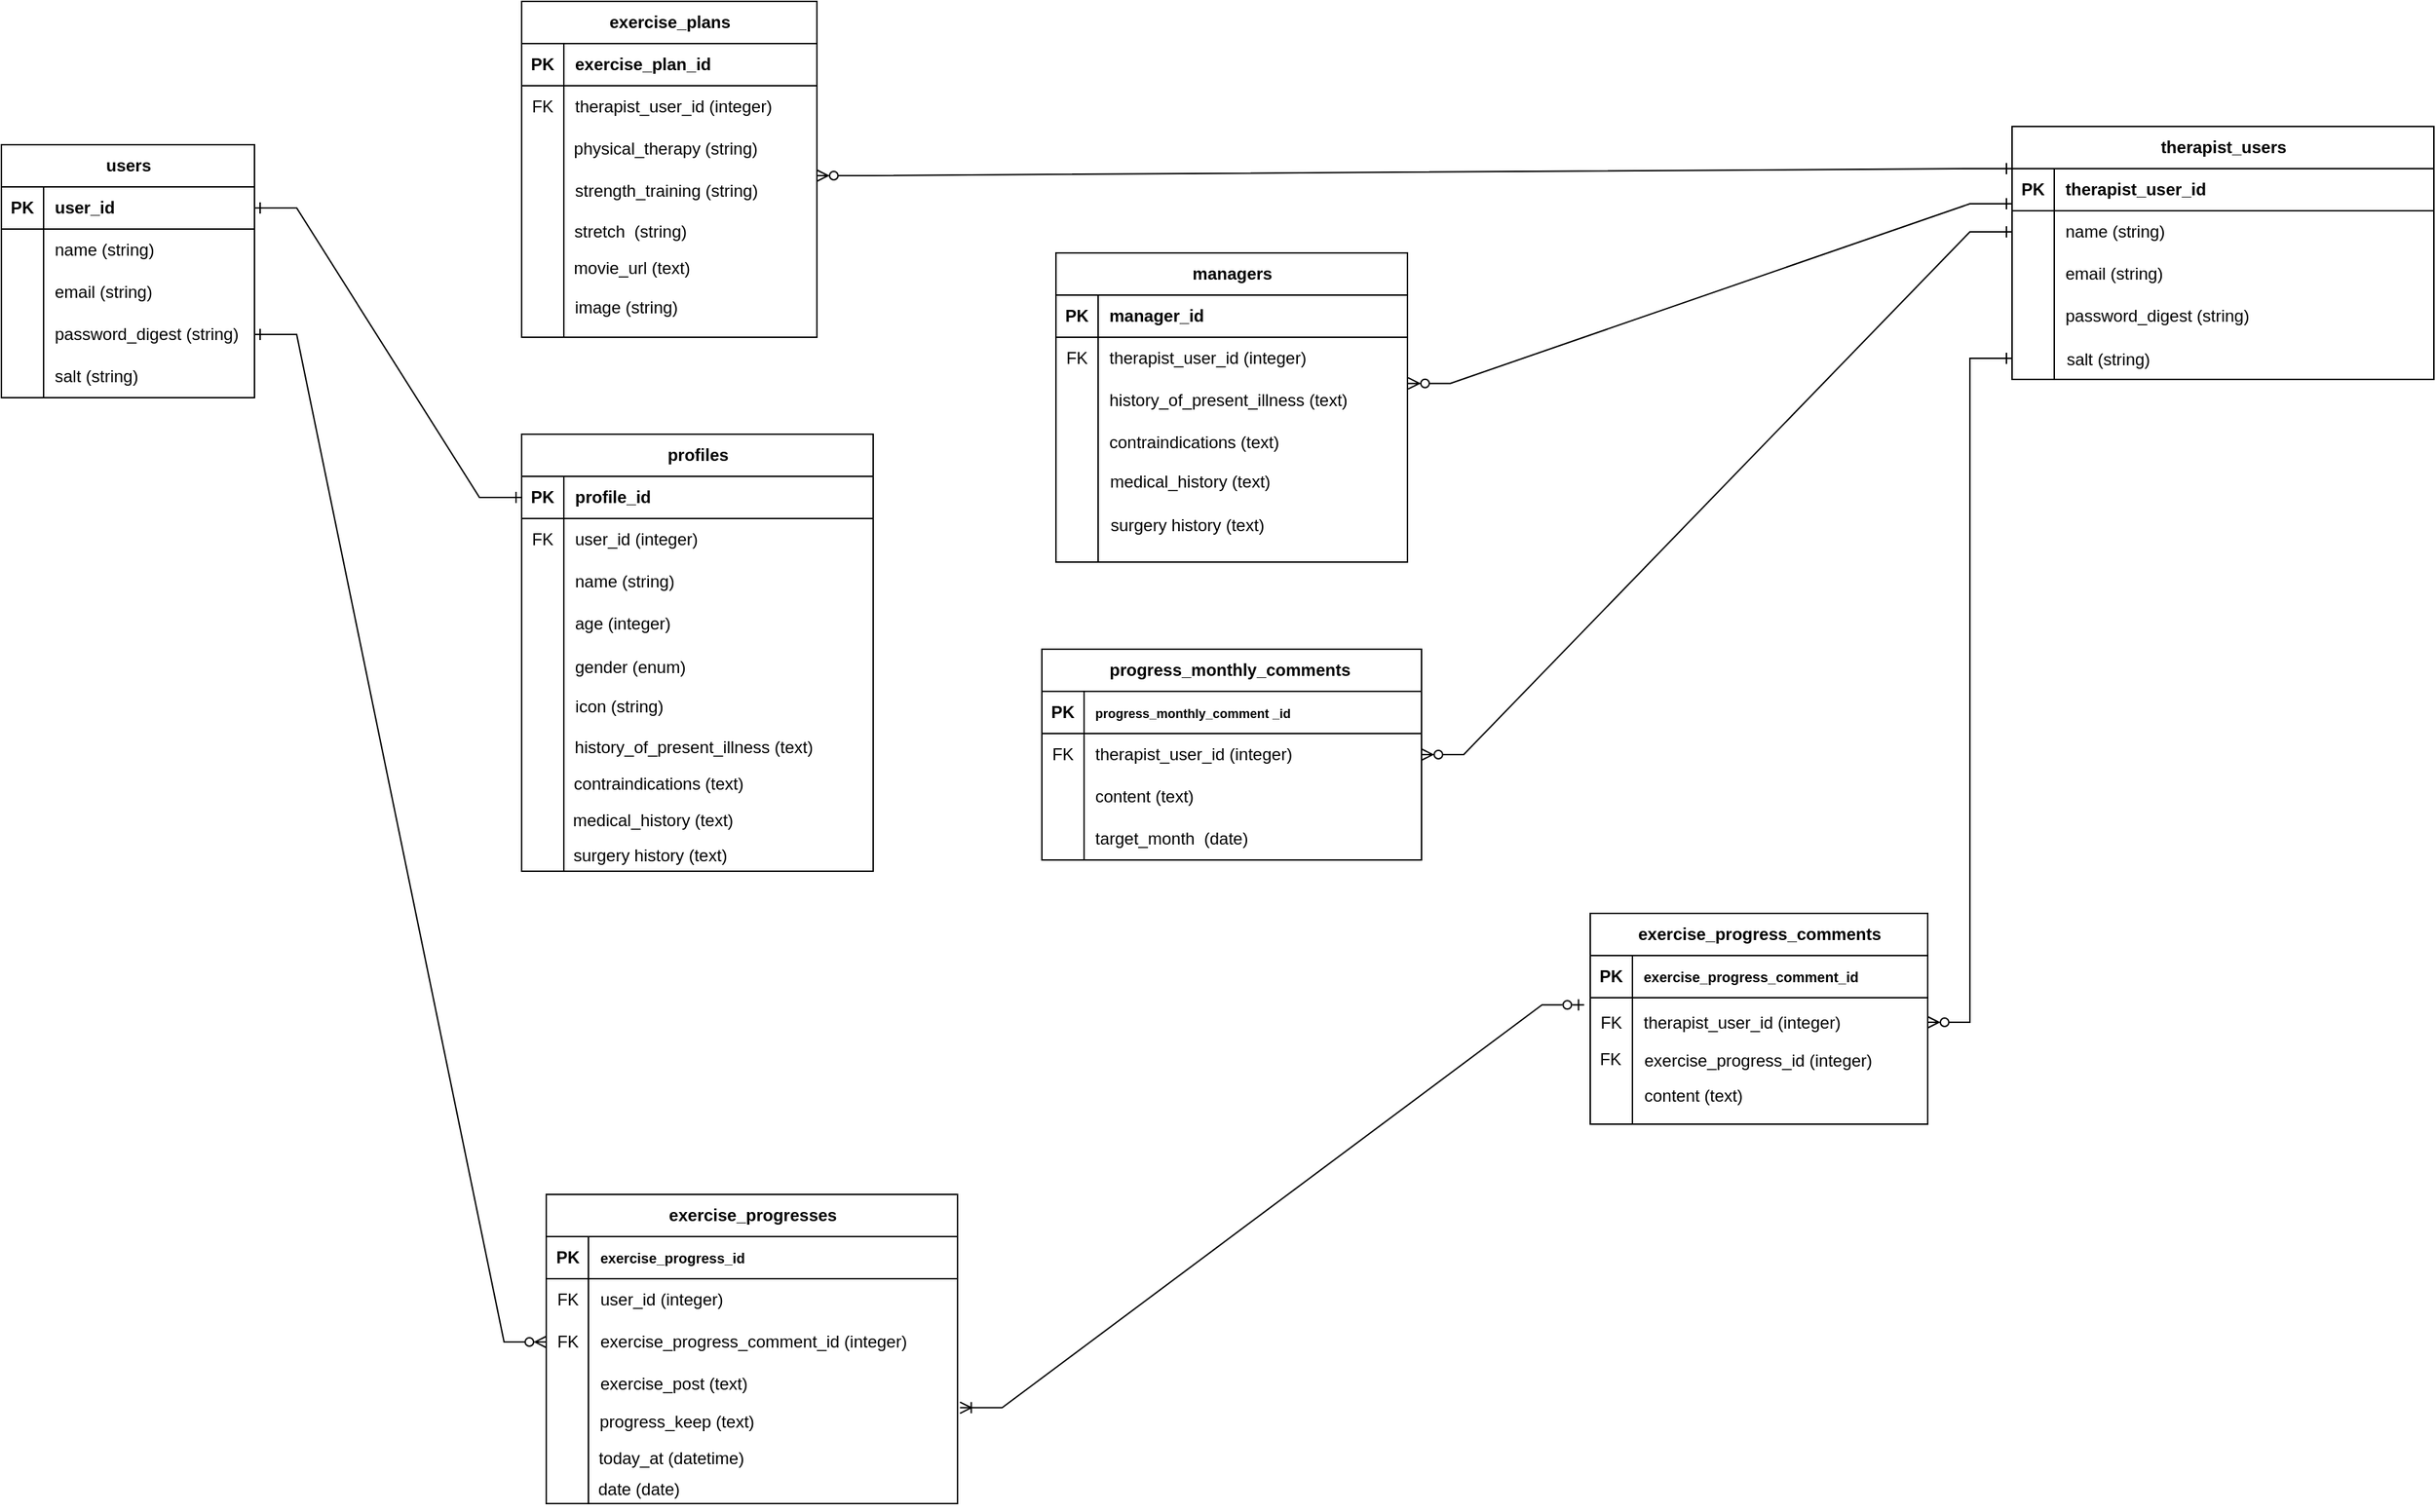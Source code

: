 <mxfile version="22.0.4" type="github">
  <diagram name="ページ1" id="On6gERL7_XT_9iavyQnc">
    <mxGraphModel dx="2091" dy="1160" grid="1" gridSize="10" guides="1" tooltips="1" connect="1" arrows="1" fold="1" page="1" pageScale="1" pageWidth="827" pageHeight="1169" math="0" shadow="0">
      <root>
        <mxCell id="0" />
        <mxCell id="1" parent="0" />
        <mxCell id="5-qIK-grg63vB4EayWd0-1" value="users" style="shape=table;startSize=30;container=1;collapsible=1;childLayout=tableLayout;fixedRows=1;rowLines=0;fontStyle=1;align=center;resizeLast=1;html=1;" parent="1" vertex="1">
          <mxGeometry x="140" y="153" width="180" height="180" as="geometry" />
        </mxCell>
        <mxCell id="5-qIK-grg63vB4EayWd0-2" value="" style="shape=tableRow;horizontal=0;startSize=0;swimlaneHead=0;swimlaneBody=0;fillColor=none;collapsible=0;dropTarget=0;points=[[0,0.5],[1,0.5]];portConstraint=eastwest;top=0;left=0;right=0;bottom=1;" parent="5-qIK-grg63vB4EayWd0-1" vertex="1">
          <mxGeometry y="30" width="180" height="30" as="geometry" />
        </mxCell>
        <mxCell id="5-qIK-grg63vB4EayWd0-3" value="PK" style="shape=partialRectangle;connectable=0;fillColor=none;top=0;left=0;bottom=0;right=0;fontStyle=1;overflow=hidden;whiteSpace=wrap;html=1;" parent="5-qIK-grg63vB4EayWd0-2" vertex="1">
          <mxGeometry width="30" height="30" as="geometry">
            <mxRectangle width="30" height="30" as="alternateBounds" />
          </mxGeometry>
        </mxCell>
        <mxCell id="5-qIK-grg63vB4EayWd0-4" value="user_id" style="shape=partialRectangle;connectable=0;fillColor=none;top=0;left=0;bottom=0;right=0;align=left;spacingLeft=6;fontStyle=1;overflow=hidden;whiteSpace=wrap;html=1;" parent="5-qIK-grg63vB4EayWd0-2" vertex="1">
          <mxGeometry x="30" width="150" height="30" as="geometry">
            <mxRectangle width="150" height="30" as="alternateBounds" />
          </mxGeometry>
        </mxCell>
        <mxCell id="5-qIK-grg63vB4EayWd0-5" value="" style="shape=tableRow;horizontal=0;startSize=0;swimlaneHead=0;swimlaneBody=0;fillColor=none;collapsible=0;dropTarget=0;points=[[0,0.5],[1,0.5]];portConstraint=eastwest;top=0;left=0;right=0;bottom=0;" parent="5-qIK-grg63vB4EayWd0-1" vertex="1">
          <mxGeometry y="60" width="180" height="30" as="geometry" />
        </mxCell>
        <mxCell id="5-qIK-grg63vB4EayWd0-6" value="" style="shape=partialRectangle;connectable=0;fillColor=none;top=0;left=0;bottom=0;right=0;editable=1;overflow=hidden;whiteSpace=wrap;html=1;" parent="5-qIK-grg63vB4EayWd0-5" vertex="1">
          <mxGeometry width="30" height="30" as="geometry">
            <mxRectangle width="30" height="30" as="alternateBounds" />
          </mxGeometry>
        </mxCell>
        <mxCell id="5-qIK-grg63vB4EayWd0-7" value="name&amp;nbsp;(string)" style="shape=partialRectangle;connectable=0;fillColor=none;top=0;left=0;bottom=0;right=0;align=left;spacingLeft=6;overflow=hidden;whiteSpace=wrap;html=1;" parent="5-qIK-grg63vB4EayWd0-5" vertex="1">
          <mxGeometry x="30" width="150" height="30" as="geometry">
            <mxRectangle width="150" height="30" as="alternateBounds" />
          </mxGeometry>
        </mxCell>
        <mxCell id="5-qIK-grg63vB4EayWd0-8" value="" style="shape=tableRow;horizontal=0;startSize=0;swimlaneHead=0;swimlaneBody=0;fillColor=none;collapsible=0;dropTarget=0;points=[[0,0.5],[1,0.5]];portConstraint=eastwest;top=0;left=0;right=0;bottom=0;" parent="5-qIK-grg63vB4EayWd0-1" vertex="1">
          <mxGeometry y="90" width="180" height="30" as="geometry" />
        </mxCell>
        <mxCell id="5-qIK-grg63vB4EayWd0-9" value="" style="shape=partialRectangle;connectable=0;fillColor=none;top=0;left=0;bottom=0;right=0;editable=1;overflow=hidden;whiteSpace=wrap;html=1;" parent="5-qIK-grg63vB4EayWd0-8" vertex="1">
          <mxGeometry width="30" height="30" as="geometry">
            <mxRectangle width="30" height="30" as="alternateBounds" />
          </mxGeometry>
        </mxCell>
        <mxCell id="5-qIK-grg63vB4EayWd0-10" value="email&amp;nbsp;(string)" style="shape=partialRectangle;connectable=0;fillColor=none;top=0;left=0;bottom=0;right=0;align=left;spacingLeft=6;overflow=hidden;whiteSpace=wrap;html=1;" parent="5-qIK-grg63vB4EayWd0-8" vertex="1">
          <mxGeometry x="30" width="150" height="30" as="geometry">
            <mxRectangle width="150" height="30" as="alternateBounds" />
          </mxGeometry>
        </mxCell>
        <mxCell id="5-qIK-grg63vB4EayWd0-11" value="" style="shape=tableRow;horizontal=0;startSize=0;swimlaneHead=0;swimlaneBody=0;fillColor=none;collapsible=0;dropTarget=0;points=[[0,0.5],[1,0.5]];portConstraint=eastwest;top=0;left=0;right=0;bottom=0;" parent="5-qIK-grg63vB4EayWd0-1" vertex="1">
          <mxGeometry y="120" width="180" height="30" as="geometry" />
        </mxCell>
        <mxCell id="5-qIK-grg63vB4EayWd0-12" value="" style="shape=partialRectangle;connectable=0;fillColor=none;top=0;left=0;bottom=0;right=0;editable=1;overflow=hidden;whiteSpace=wrap;html=1;" parent="5-qIK-grg63vB4EayWd0-11" vertex="1">
          <mxGeometry width="30" height="30" as="geometry">
            <mxRectangle width="30" height="30" as="alternateBounds" />
          </mxGeometry>
        </mxCell>
        <mxCell id="5-qIK-grg63vB4EayWd0-13" value="password_digest (string)" style="shape=partialRectangle;connectable=0;fillColor=none;top=0;left=0;bottom=0;right=0;align=left;spacingLeft=6;overflow=hidden;whiteSpace=wrap;html=1;" parent="5-qIK-grg63vB4EayWd0-11" vertex="1">
          <mxGeometry x="30" width="150" height="30" as="geometry">
            <mxRectangle width="150" height="30" as="alternateBounds" />
          </mxGeometry>
        </mxCell>
        <mxCell id="5-qIK-grg63vB4EayWd0-14" value="" style="shape=tableRow;horizontal=0;startSize=0;swimlaneHead=0;swimlaneBody=0;fillColor=none;collapsible=0;dropTarget=0;points=[[0,0.5],[1,0.5]];portConstraint=eastwest;top=0;left=0;right=0;bottom=0;" parent="5-qIK-grg63vB4EayWd0-1" vertex="1">
          <mxGeometry y="150" width="180" height="30" as="geometry" />
        </mxCell>
        <mxCell id="5-qIK-grg63vB4EayWd0-15" value="" style="shape=partialRectangle;connectable=0;fillColor=none;top=0;left=0;bottom=0;right=0;editable=1;overflow=hidden;whiteSpace=wrap;html=1;" parent="5-qIK-grg63vB4EayWd0-14" vertex="1">
          <mxGeometry width="30" height="30" as="geometry">
            <mxRectangle width="30" height="30" as="alternateBounds" />
          </mxGeometry>
        </mxCell>
        <mxCell id="5-qIK-grg63vB4EayWd0-16" value="salt (string)" style="shape=partialRectangle;connectable=0;fillColor=none;top=0;left=0;bottom=0;right=0;align=left;spacingLeft=6;overflow=hidden;whiteSpace=wrap;html=1;" parent="5-qIK-grg63vB4EayWd0-14" vertex="1">
          <mxGeometry x="30" width="150" height="30" as="geometry">
            <mxRectangle width="150" height="30" as="alternateBounds" />
          </mxGeometry>
        </mxCell>
        <mxCell id="5-qIK-grg63vB4EayWd0-20" value="exercise_plans" style="shape=table;startSize=30;container=1;collapsible=1;childLayout=tableLayout;fixedRows=1;rowLines=0;fontStyle=1;align=center;resizeLast=1;html=1;strokeColor=default;" parent="1" vertex="1">
          <mxGeometry x="510" y="51" width="210" height="239" as="geometry" />
        </mxCell>
        <mxCell id="5-qIK-grg63vB4EayWd0-21" value="" style="shape=tableRow;horizontal=0;startSize=0;swimlaneHead=0;swimlaneBody=0;fillColor=none;collapsible=0;dropTarget=0;points=[[0,0.5],[1,0.5]];portConstraint=eastwest;top=0;left=0;right=0;bottom=1;" parent="5-qIK-grg63vB4EayWd0-20" vertex="1">
          <mxGeometry y="30" width="210" height="30" as="geometry" />
        </mxCell>
        <mxCell id="5-qIK-grg63vB4EayWd0-22" value="PK" style="shape=partialRectangle;connectable=0;fillColor=none;top=0;left=0;bottom=0;right=0;fontStyle=1;overflow=hidden;whiteSpace=wrap;html=1;" parent="5-qIK-grg63vB4EayWd0-21" vertex="1">
          <mxGeometry width="30" height="30" as="geometry">
            <mxRectangle width="30" height="30" as="alternateBounds" />
          </mxGeometry>
        </mxCell>
        <mxCell id="5-qIK-grg63vB4EayWd0-23" value="exercise_plan_id" style="shape=partialRectangle;connectable=0;fillColor=none;top=0;left=0;bottom=0;right=0;align=left;spacingLeft=6;fontStyle=1;overflow=hidden;whiteSpace=wrap;html=1;" parent="5-qIK-grg63vB4EayWd0-21" vertex="1">
          <mxGeometry x="30" width="180" height="30" as="geometry">
            <mxRectangle width="180" height="30" as="alternateBounds" />
          </mxGeometry>
        </mxCell>
        <mxCell id="5-qIK-grg63vB4EayWd0-24" value="" style="shape=tableRow;horizontal=0;startSize=0;swimlaneHead=0;swimlaneBody=0;fillColor=none;collapsible=0;dropTarget=0;points=[[0,0.5],[1,0.5]];portConstraint=eastwest;top=0;left=0;right=0;bottom=0;" parent="5-qIK-grg63vB4EayWd0-20" vertex="1">
          <mxGeometry y="60" width="210" height="30" as="geometry" />
        </mxCell>
        <mxCell id="5-qIK-grg63vB4EayWd0-25" value="FK" style="shape=partialRectangle;connectable=0;fillColor=none;top=0;left=0;bottom=0;right=0;editable=1;overflow=hidden;whiteSpace=wrap;html=1;" parent="5-qIK-grg63vB4EayWd0-24" vertex="1">
          <mxGeometry width="30" height="30" as="geometry">
            <mxRectangle width="30" height="30" as="alternateBounds" />
          </mxGeometry>
        </mxCell>
        <mxCell id="5-qIK-grg63vB4EayWd0-26" value="therapist_user_id (integer)" style="shape=partialRectangle;connectable=0;fillColor=none;top=0;left=0;bottom=0;right=0;align=left;spacingLeft=6;overflow=hidden;whiteSpace=wrap;html=1;" parent="5-qIK-grg63vB4EayWd0-24" vertex="1">
          <mxGeometry x="30" width="180" height="30" as="geometry">
            <mxRectangle width="180" height="30" as="alternateBounds" />
          </mxGeometry>
        </mxCell>
        <mxCell id="5-qIK-grg63vB4EayWd0-27" value="" style="shape=tableRow;horizontal=0;startSize=0;swimlaneHead=0;swimlaneBody=0;fillColor=none;collapsible=0;dropTarget=0;points=[[0,0.5],[1,0.5]];portConstraint=eastwest;top=0;left=0;right=0;bottom=0;" parent="5-qIK-grg63vB4EayWd0-20" vertex="1">
          <mxGeometry y="90" width="210" height="30" as="geometry" />
        </mxCell>
        <mxCell id="5-qIK-grg63vB4EayWd0-28" value="" style="shape=partialRectangle;connectable=0;fillColor=none;top=0;left=0;bottom=0;right=0;editable=1;overflow=hidden;whiteSpace=wrap;html=1;" parent="5-qIK-grg63vB4EayWd0-27" vertex="1">
          <mxGeometry width="30" height="30" as="geometry">
            <mxRectangle width="30" height="30" as="alternateBounds" />
          </mxGeometry>
        </mxCell>
        <mxCell id="5-qIK-grg63vB4EayWd0-29" value="" style="shape=partialRectangle;connectable=0;fillColor=none;top=0;left=0;bottom=0;right=0;align=left;spacingLeft=6;overflow=hidden;whiteSpace=wrap;html=1;" parent="5-qIK-grg63vB4EayWd0-27" vertex="1">
          <mxGeometry x="30" width="180" height="30" as="geometry">
            <mxRectangle width="180" height="30" as="alternateBounds" />
          </mxGeometry>
        </mxCell>
        <mxCell id="5-qIK-grg63vB4EayWd0-30" value="" style="shape=tableRow;horizontal=0;startSize=0;swimlaneHead=0;swimlaneBody=0;fillColor=none;collapsible=0;dropTarget=0;points=[[0,0.5],[1,0.5]];portConstraint=eastwest;top=0;left=0;right=0;bottom=0;" parent="5-qIK-grg63vB4EayWd0-20" vertex="1">
          <mxGeometry y="120" width="210" height="30" as="geometry" />
        </mxCell>
        <mxCell id="5-qIK-grg63vB4EayWd0-31" value="" style="shape=partialRectangle;connectable=0;fillColor=none;top=0;left=0;bottom=0;right=0;editable=1;overflow=hidden;whiteSpace=wrap;html=1;" parent="5-qIK-grg63vB4EayWd0-30" vertex="1">
          <mxGeometry width="30" height="30" as="geometry">
            <mxRectangle width="30" height="30" as="alternateBounds" />
          </mxGeometry>
        </mxCell>
        <mxCell id="5-qIK-grg63vB4EayWd0-32" value="strength_training&amp;nbsp;(string)" style="shape=partialRectangle;connectable=0;fillColor=none;top=0;left=0;bottom=0;right=0;align=left;spacingLeft=6;overflow=hidden;whiteSpace=wrap;html=1;" parent="5-qIK-grg63vB4EayWd0-30" vertex="1">
          <mxGeometry x="30" width="180" height="30" as="geometry">
            <mxRectangle width="180" height="30" as="alternateBounds" />
          </mxGeometry>
        </mxCell>
        <mxCell id="5-qIK-grg63vB4EayWd0-87" value="profiles" style="shape=table;startSize=30;container=1;collapsible=1;childLayout=tableLayout;fixedRows=1;rowLines=0;fontStyle=1;align=center;resizeLast=1;html=1;strokeColor=default;" parent="1" vertex="1">
          <mxGeometry x="510" y="359" width="250" height="311" as="geometry" />
        </mxCell>
        <mxCell id="5-qIK-grg63vB4EayWd0-88" value="" style="shape=tableRow;horizontal=0;startSize=0;swimlaneHead=0;swimlaneBody=0;fillColor=none;collapsible=0;dropTarget=0;points=[[0,0.5],[1,0.5]];portConstraint=eastwest;top=0;left=0;right=0;bottom=1;" parent="5-qIK-grg63vB4EayWd0-87" vertex="1">
          <mxGeometry y="30" width="250" height="30" as="geometry" />
        </mxCell>
        <mxCell id="5-qIK-grg63vB4EayWd0-89" value="PK" style="shape=partialRectangle;connectable=0;fillColor=none;top=0;left=0;bottom=0;right=0;fontStyle=1;overflow=hidden;whiteSpace=wrap;html=1;" parent="5-qIK-grg63vB4EayWd0-88" vertex="1">
          <mxGeometry width="30" height="30" as="geometry">
            <mxRectangle width="30" height="30" as="alternateBounds" />
          </mxGeometry>
        </mxCell>
        <mxCell id="5-qIK-grg63vB4EayWd0-90" value="profile_id" style="shape=partialRectangle;connectable=0;fillColor=none;top=0;left=0;bottom=0;right=0;align=left;spacingLeft=6;fontStyle=1;overflow=hidden;whiteSpace=wrap;html=1;" parent="5-qIK-grg63vB4EayWd0-88" vertex="1">
          <mxGeometry x="30" width="220" height="30" as="geometry">
            <mxRectangle width="220" height="30" as="alternateBounds" />
          </mxGeometry>
        </mxCell>
        <mxCell id="5-qIK-grg63vB4EayWd0-91" value="" style="shape=tableRow;horizontal=0;startSize=0;swimlaneHead=0;swimlaneBody=0;fillColor=none;collapsible=0;dropTarget=0;points=[[0,0.5],[1,0.5]];portConstraint=eastwest;top=0;left=0;right=0;bottom=0;" parent="5-qIK-grg63vB4EayWd0-87" vertex="1">
          <mxGeometry y="60" width="250" height="30" as="geometry" />
        </mxCell>
        <mxCell id="5-qIK-grg63vB4EayWd0-92" value="FK" style="shape=partialRectangle;connectable=0;fillColor=none;top=0;left=0;bottom=0;right=0;editable=1;overflow=hidden;whiteSpace=wrap;html=1;" parent="5-qIK-grg63vB4EayWd0-91" vertex="1">
          <mxGeometry width="30" height="30" as="geometry">
            <mxRectangle width="30" height="30" as="alternateBounds" />
          </mxGeometry>
        </mxCell>
        <mxCell id="5-qIK-grg63vB4EayWd0-93" value="user_id (integer)" style="shape=partialRectangle;connectable=0;fillColor=none;top=0;left=0;bottom=0;right=0;align=left;spacingLeft=6;overflow=hidden;whiteSpace=wrap;html=1;" parent="5-qIK-grg63vB4EayWd0-91" vertex="1">
          <mxGeometry x="30" width="220" height="30" as="geometry">
            <mxRectangle width="220" height="30" as="alternateBounds" />
          </mxGeometry>
        </mxCell>
        <mxCell id="5-qIK-grg63vB4EayWd0-94" value="" style="shape=tableRow;horizontal=0;startSize=0;swimlaneHead=0;swimlaneBody=0;fillColor=none;collapsible=0;dropTarget=0;points=[[0,0.5],[1,0.5]];portConstraint=eastwest;top=0;left=0;right=0;bottom=0;" parent="5-qIK-grg63vB4EayWd0-87" vertex="1">
          <mxGeometry y="90" width="250" height="30" as="geometry" />
        </mxCell>
        <mxCell id="5-qIK-grg63vB4EayWd0-95" value="" style="shape=partialRectangle;connectable=0;fillColor=none;top=0;left=0;bottom=0;right=0;editable=1;overflow=hidden;whiteSpace=wrap;html=1;" parent="5-qIK-grg63vB4EayWd0-94" vertex="1">
          <mxGeometry width="30" height="30" as="geometry">
            <mxRectangle width="30" height="30" as="alternateBounds" />
          </mxGeometry>
        </mxCell>
        <mxCell id="5-qIK-grg63vB4EayWd0-96" value="name&amp;nbsp;(string)" style="shape=partialRectangle;connectable=0;fillColor=none;top=0;left=0;bottom=0;right=0;align=left;spacingLeft=6;overflow=hidden;whiteSpace=wrap;html=1;" parent="5-qIK-grg63vB4EayWd0-94" vertex="1">
          <mxGeometry x="30" width="220" height="30" as="geometry">
            <mxRectangle width="220" height="30" as="alternateBounds" />
          </mxGeometry>
        </mxCell>
        <mxCell id="5-qIK-grg63vB4EayWd0-97" value="" style="shape=tableRow;horizontal=0;startSize=0;swimlaneHead=0;swimlaneBody=0;fillColor=none;collapsible=0;dropTarget=0;points=[[0,0.5],[1,0.5]];portConstraint=eastwest;top=0;left=0;right=0;bottom=0;" parent="5-qIK-grg63vB4EayWd0-87" vertex="1">
          <mxGeometry y="120" width="250" height="30" as="geometry" />
        </mxCell>
        <mxCell id="5-qIK-grg63vB4EayWd0-98" value="" style="shape=partialRectangle;connectable=0;fillColor=none;top=0;left=0;bottom=0;right=0;editable=1;overflow=hidden;whiteSpace=wrap;html=1;" parent="5-qIK-grg63vB4EayWd0-97" vertex="1">
          <mxGeometry width="30" height="30" as="geometry">
            <mxRectangle width="30" height="30" as="alternateBounds" />
          </mxGeometry>
        </mxCell>
        <mxCell id="5-qIK-grg63vB4EayWd0-99" value="age (integer)" style="shape=partialRectangle;connectable=0;fillColor=none;top=0;left=0;bottom=0;right=0;align=left;spacingLeft=6;overflow=hidden;whiteSpace=wrap;html=1;" parent="5-qIK-grg63vB4EayWd0-97" vertex="1">
          <mxGeometry x="30" width="220" height="30" as="geometry">
            <mxRectangle width="220" height="30" as="alternateBounds" />
          </mxGeometry>
        </mxCell>
        <mxCell id="5-qIK-grg63vB4EayWd0-129" value="exercise_progress_comments" style="shape=table;startSize=30;container=1;collapsible=1;childLayout=tableLayout;fixedRows=1;rowLines=0;fontStyle=1;align=center;resizeLast=1;html=1;strokeColor=default;" parent="1" vertex="1">
          <mxGeometry x="1270" y="700" width="240" height="150" as="geometry" />
        </mxCell>
        <mxCell id="5-qIK-grg63vB4EayWd0-130" value="" style="shape=tableRow;horizontal=0;startSize=0;swimlaneHead=0;swimlaneBody=0;fillColor=none;collapsible=0;dropTarget=0;points=[[0,0.5],[1,0.5]];portConstraint=eastwest;top=0;left=0;right=0;bottom=1;" parent="5-qIK-grg63vB4EayWd0-129" vertex="1">
          <mxGeometry y="30" width="240" height="30" as="geometry" />
        </mxCell>
        <mxCell id="5-qIK-grg63vB4EayWd0-131" value="PK" style="shape=partialRectangle;connectable=0;fillColor=none;top=0;left=0;bottom=0;right=0;fontStyle=1;overflow=hidden;whiteSpace=wrap;html=1;" parent="5-qIK-grg63vB4EayWd0-130" vertex="1">
          <mxGeometry width="30" height="30" as="geometry">
            <mxRectangle width="30" height="30" as="alternateBounds" />
          </mxGeometry>
        </mxCell>
        <mxCell id="5-qIK-grg63vB4EayWd0-132" value="&lt;font style=&quot;font-size: 10px;&quot;&gt;exercise_progress_comment_id&lt;/font&gt;" style="shape=partialRectangle;connectable=0;fillColor=none;top=0;left=0;bottom=0;right=0;align=left;spacingLeft=6;fontStyle=1;overflow=hidden;whiteSpace=wrap;html=1;" parent="5-qIK-grg63vB4EayWd0-130" vertex="1">
          <mxGeometry x="30" width="210" height="30" as="geometry">
            <mxRectangle width="210" height="30" as="alternateBounds" />
          </mxGeometry>
        </mxCell>
        <mxCell id="5-qIK-grg63vB4EayWd0-133" value="" style="shape=tableRow;horizontal=0;startSize=0;swimlaneHead=0;swimlaneBody=0;fillColor=none;collapsible=0;dropTarget=0;points=[[0,0.5],[1,0.5]];portConstraint=eastwest;top=0;left=0;right=0;bottom=0;" parent="5-qIK-grg63vB4EayWd0-129" vertex="1">
          <mxGeometry y="60" width="240" height="35" as="geometry" />
        </mxCell>
        <mxCell id="5-qIK-grg63vB4EayWd0-134" value="FK" style="shape=partialRectangle;connectable=0;fillColor=none;top=0;left=0;bottom=0;right=0;editable=1;overflow=hidden;whiteSpace=wrap;html=1;" parent="5-qIK-grg63vB4EayWd0-133" vertex="1">
          <mxGeometry width="30" height="35" as="geometry">
            <mxRectangle width="30" height="35" as="alternateBounds" />
          </mxGeometry>
        </mxCell>
        <mxCell id="5-qIK-grg63vB4EayWd0-135" value="therapist_user_id&amp;nbsp;(integer)" style="shape=partialRectangle;connectable=0;fillColor=none;top=0;left=0;bottom=0;right=0;align=left;spacingLeft=6;overflow=hidden;whiteSpace=wrap;html=1;" parent="5-qIK-grg63vB4EayWd0-133" vertex="1">
          <mxGeometry x="30" width="210" height="35" as="geometry">
            <mxRectangle width="210" height="35" as="alternateBounds" />
          </mxGeometry>
        </mxCell>
        <mxCell id="5-qIK-grg63vB4EayWd0-136" value="" style="shape=tableRow;horizontal=0;startSize=0;swimlaneHead=0;swimlaneBody=0;fillColor=none;collapsible=0;dropTarget=0;points=[[0,0.5],[1,0.5]];portConstraint=eastwest;top=0;left=0;right=0;bottom=0;" parent="5-qIK-grg63vB4EayWd0-129" vertex="1">
          <mxGeometry y="95" width="240" height="55" as="geometry" />
        </mxCell>
        <mxCell id="5-qIK-grg63vB4EayWd0-137" value="" style="shape=partialRectangle;connectable=0;fillColor=none;top=0;left=0;bottom=0;right=0;editable=1;overflow=hidden;whiteSpace=wrap;html=1;" parent="5-qIK-grg63vB4EayWd0-136" vertex="1">
          <mxGeometry width="30" height="55" as="geometry">
            <mxRectangle width="30" height="55" as="alternateBounds" />
          </mxGeometry>
        </mxCell>
        <mxCell id="5-qIK-grg63vB4EayWd0-138" value="" style="shape=partialRectangle;connectable=0;fillColor=none;top=0;left=0;bottom=0;right=0;align=left;spacingLeft=6;overflow=hidden;whiteSpace=wrap;html=1;" parent="5-qIK-grg63vB4EayWd0-136" vertex="1">
          <mxGeometry x="30" width="210" height="55" as="geometry">
            <mxRectangle width="210" height="55" as="alternateBounds" />
          </mxGeometry>
        </mxCell>
        <mxCell id="5-qIK-grg63vB4EayWd0-155" value="progress_monthly_comments&amp;nbsp;" style="shape=table;startSize=30;container=1;collapsible=1;childLayout=tableLayout;fixedRows=1;rowLines=0;fontStyle=1;align=center;resizeLast=1;html=1;strokeColor=default;" parent="1" vertex="1">
          <mxGeometry x="880" y="512" width="270" height="150" as="geometry" />
        </mxCell>
        <mxCell id="5-qIK-grg63vB4EayWd0-156" value="" style="shape=tableRow;horizontal=0;startSize=0;swimlaneHead=0;swimlaneBody=0;fillColor=none;collapsible=0;dropTarget=0;points=[[0,0.5],[1,0.5]];portConstraint=eastwest;top=0;left=0;right=0;bottom=1;" parent="5-qIK-grg63vB4EayWd0-155" vertex="1">
          <mxGeometry y="30" width="270" height="30" as="geometry" />
        </mxCell>
        <mxCell id="5-qIK-grg63vB4EayWd0-157" value="PK" style="shape=partialRectangle;connectable=0;fillColor=none;top=0;left=0;bottom=0;right=0;fontStyle=1;overflow=hidden;whiteSpace=wrap;html=1;" parent="5-qIK-grg63vB4EayWd0-156" vertex="1">
          <mxGeometry width="30" height="30" as="geometry">
            <mxRectangle width="30" height="30" as="alternateBounds" />
          </mxGeometry>
        </mxCell>
        <mxCell id="5-qIK-grg63vB4EayWd0-158" value="&lt;font style=&quot;font-size: 9px;&quot;&gt;progress_monthly_comment _id&lt;/font&gt;" style="shape=partialRectangle;connectable=0;fillColor=none;top=0;left=0;bottom=0;right=0;align=left;spacingLeft=6;fontStyle=1;overflow=hidden;whiteSpace=wrap;html=1;" parent="5-qIK-grg63vB4EayWd0-156" vertex="1">
          <mxGeometry x="30" width="240" height="30" as="geometry">
            <mxRectangle width="240" height="30" as="alternateBounds" />
          </mxGeometry>
        </mxCell>
        <mxCell id="5-qIK-grg63vB4EayWd0-159" value="" style="shape=tableRow;horizontal=0;startSize=0;swimlaneHead=0;swimlaneBody=0;fillColor=none;collapsible=0;dropTarget=0;points=[[0,0.5],[1,0.5]];portConstraint=eastwest;top=0;left=0;right=0;bottom=0;" parent="5-qIK-grg63vB4EayWd0-155" vertex="1">
          <mxGeometry y="60" width="270" height="30" as="geometry" />
        </mxCell>
        <mxCell id="5-qIK-grg63vB4EayWd0-160" value="FK" style="shape=partialRectangle;connectable=0;fillColor=none;top=0;left=0;bottom=0;right=0;editable=1;overflow=hidden;whiteSpace=wrap;html=1;" parent="5-qIK-grg63vB4EayWd0-159" vertex="1">
          <mxGeometry width="30" height="30" as="geometry">
            <mxRectangle width="30" height="30" as="alternateBounds" />
          </mxGeometry>
        </mxCell>
        <mxCell id="5-qIK-grg63vB4EayWd0-161" value="therapist_user_id&amp;nbsp;(integer)" style="shape=partialRectangle;connectable=0;fillColor=none;top=0;left=0;bottom=0;right=0;align=left;spacingLeft=6;overflow=hidden;whiteSpace=wrap;html=1;" parent="5-qIK-grg63vB4EayWd0-159" vertex="1">
          <mxGeometry x="30" width="240" height="30" as="geometry">
            <mxRectangle width="240" height="30" as="alternateBounds" />
          </mxGeometry>
        </mxCell>
        <mxCell id="5-qIK-grg63vB4EayWd0-162" value="" style="shape=tableRow;horizontal=0;startSize=0;swimlaneHead=0;swimlaneBody=0;fillColor=none;collapsible=0;dropTarget=0;points=[[0,0.5],[1,0.5]];portConstraint=eastwest;top=0;left=0;right=0;bottom=0;" parent="5-qIK-grg63vB4EayWd0-155" vertex="1">
          <mxGeometry y="90" width="270" height="30" as="geometry" />
        </mxCell>
        <mxCell id="5-qIK-grg63vB4EayWd0-163" value="" style="shape=partialRectangle;connectable=0;fillColor=none;top=0;left=0;bottom=0;right=0;editable=1;overflow=hidden;whiteSpace=wrap;html=1;" parent="5-qIK-grg63vB4EayWd0-162" vertex="1">
          <mxGeometry width="30" height="30" as="geometry">
            <mxRectangle width="30" height="30" as="alternateBounds" />
          </mxGeometry>
        </mxCell>
        <mxCell id="5-qIK-grg63vB4EayWd0-164" value="content&amp;nbsp;(text)" style="shape=partialRectangle;connectable=0;fillColor=none;top=0;left=0;bottom=0;right=0;align=left;spacingLeft=6;overflow=hidden;whiteSpace=wrap;html=1;" parent="5-qIK-grg63vB4EayWd0-162" vertex="1">
          <mxGeometry x="30" width="240" height="30" as="geometry">
            <mxRectangle width="240" height="30" as="alternateBounds" />
          </mxGeometry>
        </mxCell>
        <mxCell id="5-qIK-grg63vB4EayWd0-165" value="" style="shape=tableRow;horizontal=0;startSize=0;swimlaneHead=0;swimlaneBody=0;fillColor=none;collapsible=0;dropTarget=0;points=[[0,0.5],[1,0.5]];portConstraint=eastwest;top=0;left=0;right=0;bottom=0;" parent="5-qIK-grg63vB4EayWd0-155" vertex="1">
          <mxGeometry y="120" width="270" height="30" as="geometry" />
        </mxCell>
        <mxCell id="5-qIK-grg63vB4EayWd0-166" value="" style="shape=partialRectangle;connectable=0;fillColor=none;top=0;left=0;bottom=0;right=0;editable=1;overflow=hidden;whiteSpace=wrap;html=1;" parent="5-qIK-grg63vB4EayWd0-165" vertex="1">
          <mxGeometry width="30" height="30" as="geometry">
            <mxRectangle width="30" height="30" as="alternateBounds" />
          </mxGeometry>
        </mxCell>
        <mxCell id="5-qIK-grg63vB4EayWd0-167" value="target_month&amp;nbsp; (date)" style="shape=partialRectangle;connectable=0;fillColor=none;top=0;left=0;bottom=0;right=0;align=left;spacingLeft=6;overflow=hidden;whiteSpace=wrap;html=1;" parent="5-qIK-grg63vB4EayWd0-165" vertex="1">
          <mxGeometry x="30" width="240" height="30" as="geometry">
            <mxRectangle width="240" height="30" as="alternateBounds" />
          </mxGeometry>
        </mxCell>
        <mxCell id="5-qIK-grg63vB4EayWd0-168" value="therapist_users" style="shape=table;startSize=30;container=1;collapsible=1;childLayout=tableLayout;fixedRows=1;rowLines=0;fontStyle=1;align=center;resizeLast=1;html=1;" parent="1" vertex="1">
          <mxGeometry x="1570" y="140" width="300" height="180" as="geometry" />
        </mxCell>
        <mxCell id="5-qIK-grg63vB4EayWd0-169" value="" style="shape=tableRow;horizontal=0;startSize=0;swimlaneHead=0;swimlaneBody=0;fillColor=none;collapsible=0;dropTarget=0;points=[[0,0.5],[1,0.5]];portConstraint=eastwest;top=0;left=0;right=0;bottom=1;" parent="5-qIK-grg63vB4EayWd0-168" vertex="1">
          <mxGeometry y="30" width="300" height="30" as="geometry" />
        </mxCell>
        <mxCell id="5-qIK-grg63vB4EayWd0-170" value="PK" style="shape=partialRectangle;connectable=0;fillColor=none;top=0;left=0;bottom=0;right=0;fontStyle=1;overflow=hidden;whiteSpace=wrap;html=1;" parent="5-qIK-grg63vB4EayWd0-169" vertex="1">
          <mxGeometry width="30" height="30" as="geometry">
            <mxRectangle width="30" height="30" as="alternateBounds" />
          </mxGeometry>
        </mxCell>
        <mxCell id="5-qIK-grg63vB4EayWd0-171" value="therapist_user_id" style="shape=partialRectangle;connectable=0;fillColor=none;top=0;left=0;bottom=0;right=0;align=left;spacingLeft=6;fontStyle=1;overflow=hidden;whiteSpace=wrap;html=1;" parent="5-qIK-grg63vB4EayWd0-169" vertex="1">
          <mxGeometry x="30" width="270" height="30" as="geometry">
            <mxRectangle width="270" height="30" as="alternateBounds" />
          </mxGeometry>
        </mxCell>
        <mxCell id="5-qIK-grg63vB4EayWd0-172" value="" style="shape=tableRow;horizontal=0;startSize=0;swimlaneHead=0;swimlaneBody=0;fillColor=none;collapsible=0;dropTarget=0;points=[[0,0.5],[1,0.5]];portConstraint=eastwest;top=0;left=0;right=0;bottom=0;" parent="5-qIK-grg63vB4EayWd0-168" vertex="1">
          <mxGeometry y="60" width="300" height="30" as="geometry" />
        </mxCell>
        <mxCell id="5-qIK-grg63vB4EayWd0-173" value="" style="shape=partialRectangle;connectable=0;fillColor=none;top=0;left=0;bottom=0;right=0;editable=1;overflow=hidden;whiteSpace=wrap;html=1;" parent="5-qIK-grg63vB4EayWd0-172" vertex="1">
          <mxGeometry width="30" height="30" as="geometry">
            <mxRectangle width="30" height="30" as="alternateBounds" />
          </mxGeometry>
        </mxCell>
        <mxCell id="5-qIK-grg63vB4EayWd0-174" value="name&amp;nbsp;(string)" style="shape=partialRectangle;connectable=0;fillColor=none;top=0;left=0;bottom=0;right=0;align=left;spacingLeft=6;overflow=hidden;whiteSpace=wrap;html=1;" parent="5-qIK-grg63vB4EayWd0-172" vertex="1">
          <mxGeometry x="30" width="270" height="30" as="geometry">
            <mxRectangle width="270" height="30" as="alternateBounds" />
          </mxGeometry>
        </mxCell>
        <mxCell id="5-qIK-grg63vB4EayWd0-175" value="" style="shape=tableRow;horizontal=0;startSize=0;swimlaneHead=0;swimlaneBody=0;fillColor=none;collapsible=0;dropTarget=0;points=[[0,0.5],[1,0.5]];portConstraint=eastwest;top=0;left=0;right=0;bottom=0;" parent="5-qIK-grg63vB4EayWd0-168" vertex="1">
          <mxGeometry y="90" width="300" height="30" as="geometry" />
        </mxCell>
        <mxCell id="5-qIK-grg63vB4EayWd0-176" value="" style="shape=partialRectangle;connectable=0;fillColor=none;top=0;left=0;bottom=0;right=0;editable=1;overflow=hidden;whiteSpace=wrap;html=1;" parent="5-qIK-grg63vB4EayWd0-175" vertex="1">
          <mxGeometry width="30" height="30" as="geometry">
            <mxRectangle width="30" height="30" as="alternateBounds" />
          </mxGeometry>
        </mxCell>
        <mxCell id="5-qIK-grg63vB4EayWd0-177" value="email&amp;nbsp;(string)" style="shape=partialRectangle;connectable=0;fillColor=none;top=0;left=0;bottom=0;right=0;align=left;spacingLeft=6;overflow=hidden;whiteSpace=wrap;html=1;" parent="5-qIK-grg63vB4EayWd0-175" vertex="1">
          <mxGeometry x="30" width="270" height="30" as="geometry">
            <mxRectangle width="270" height="30" as="alternateBounds" />
          </mxGeometry>
        </mxCell>
        <mxCell id="5-qIK-grg63vB4EayWd0-178" value="" style="shape=tableRow;horizontal=0;startSize=0;swimlaneHead=0;swimlaneBody=0;fillColor=none;collapsible=0;dropTarget=0;points=[[0,0.5],[1,0.5]];portConstraint=eastwest;top=0;left=0;right=0;bottom=0;" parent="5-qIK-grg63vB4EayWd0-168" vertex="1">
          <mxGeometry y="120" width="300" height="30" as="geometry" />
        </mxCell>
        <mxCell id="5-qIK-grg63vB4EayWd0-179" value="" style="shape=partialRectangle;connectable=0;fillColor=none;top=0;left=0;bottom=0;right=0;editable=1;overflow=hidden;whiteSpace=wrap;html=1;" parent="5-qIK-grg63vB4EayWd0-178" vertex="1">
          <mxGeometry width="30" height="30" as="geometry">
            <mxRectangle width="30" height="30" as="alternateBounds" />
          </mxGeometry>
        </mxCell>
        <mxCell id="5-qIK-grg63vB4EayWd0-180" value="password_digest (string)" style="shape=partialRectangle;connectable=0;fillColor=none;top=0;left=0;bottom=0;right=0;align=left;spacingLeft=6;overflow=hidden;whiteSpace=wrap;html=1;" parent="5-qIK-grg63vB4EayWd0-178" vertex="1">
          <mxGeometry x="30" width="270" height="30" as="geometry">
            <mxRectangle width="270" height="30" as="alternateBounds" />
          </mxGeometry>
        </mxCell>
        <mxCell id="5-qIK-grg63vB4EayWd0-181" value="" style="shape=tableRow;horizontal=0;startSize=0;swimlaneHead=0;swimlaneBody=0;fillColor=none;collapsible=0;dropTarget=0;points=[[0,0.5],[1,0.5]];portConstraint=eastwest;top=0;left=0;right=0;bottom=0;" parent="5-qIK-grg63vB4EayWd0-168" vertex="1">
          <mxGeometry y="150" width="300" height="30" as="geometry" />
        </mxCell>
        <mxCell id="5-qIK-grg63vB4EayWd0-182" value="" style="shape=partialRectangle;connectable=0;fillColor=none;top=0;left=0;bottom=0;right=0;editable=1;overflow=hidden;whiteSpace=wrap;html=1;" parent="5-qIK-grg63vB4EayWd0-181" vertex="1">
          <mxGeometry width="30" height="30" as="geometry">
            <mxRectangle width="30" height="30" as="alternateBounds" />
          </mxGeometry>
        </mxCell>
        <mxCell id="5-qIK-grg63vB4EayWd0-183" value="" style="shape=partialRectangle;connectable=0;fillColor=none;top=0;left=0;bottom=0;right=0;align=left;spacingLeft=6;overflow=hidden;whiteSpace=wrap;html=1;" parent="5-qIK-grg63vB4EayWd0-181" vertex="1">
          <mxGeometry x="30" width="270" height="30" as="geometry">
            <mxRectangle width="270" height="30" as="alternateBounds" />
          </mxGeometry>
        </mxCell>
        <mxCell id="5-qIK-grg63vB4EayWd0-184" value="" style="shape=partialRectangle;top=0;left=0;bottom=0;fillColor=none;stokeWidth=1;align=left;verticalAlign=middle;spacingLeft=4;spacingRight=4;overflow=hidden;rotatable=0;points=[];portConstraint=eastwest;part=1;" parent="1" vertex="1" connectable="0">
          <mxGeometry x="510" y="509" width="30" height="161" as="geometry" />
        </mxCell>
        <mxCell id="5-qIK-grg63vB4EayWd0-186" value="gender (enum)" style="shape=partialRectangle;connectable=0;fillColor=none;top=0;left=0;bottom=0;right=0;align=left;spacingLeft=6;overflow=hidden;whiteSpace=wrap;html=1;" parent="1" vertex="1">
          <mxGeometry x="540" y="510" width="150" height="30" as="geometry">
            <mxRectangle width="150" height="30" as="alternateBounds" />
          </mxGeometry>
        </mxCell>
        <mxCell id="5-qIK-grg63vB4EayWd0-189" value="history_of_present_illness&amp;nbsp;(text)" style="text;html=1;align=center;verticalAlign=middle;resizable=0;points=[];autosize=1;strokeColor=none;fillColor=none;" parent="1" vertex="1">
          <mxGeometry x="537" y="567" width="190" height="30" as="geometry" />
        </mxCell>
        <mxCell id="5-qIK-grg63vB4EayWd0-192" value="contraindications&amp;nbsp;(text)" style="text;html=1;align=center;verticalAlign=middle;resizable=0;points=[];autosize=1;strokeColor=none;fillColor=none;" parent="1" vertex="1">
          <mxGeometry x="537" y="593" width="140" height="30" as="geometry" />
        </mxCell>
        <mxCell id="5-qIK-grg63vB4EayWd0-193" value="medical_history&amp;nbsp;(text)" style="text;html=1;align=center;verticalAlign=middle;resizable=0;points=[];autosize=1;strokeColor=none;fillColor=none;" parent="1" vertex="1">
          <mxGeometry x="533" y="619" width="140" height="30" as="geometry" />
        </mxCell>
        <mxCell id="5-qIK-grg63vB4EayWd0-231" value="" style="shape=partialRectangle;top=0;left=0;bottom=0;fillColor=none;stokeWidth=1;align=left;verticalAlign=middle;spacingLeft=4;spacingRight=4;overflow=hidden;rotatable=0;points=[];portConstraint=eastwest;part=1;" parent="1" vertex="1" connectable="0">
          <mxGeometry x="510" y="200" width="30" height="90" as="geometry" />
        </mxCell>
        <mxCell id="5-qIK-grg63vB4EayWd0-233" value="surgery history&amp;nbsp;(text)" style="text;html=1;align=center;verticalAlign=middle;resizable=0;points=[];autosize=1;strokeColor=none;fillColor=none;fontSize=12;fontFamily=Helvetica;fontColor=default;" parent="1" vertex="1">
          <mxGeometry x="536" y="644" width="130" height="30" as="geometry" />
        </mxCell>
        <mxCell id="5-qIK-grg63vB4EayWd0-237" value="exercise_progresses" style="shape=table;startSize=30;container=1;collapsible=1;childLayout=tableLayout;fixedRows=1;rowLines=0;fontStyle=1;align=center;resizeLast=1;html=1;strokeColor=default;" parent="1" vertex="1">
          <mxGeometry x="527.5" y="900" width="292.5" height="220" as="geometry" />
        </mxCell>
        <mxCell id="5-qIK-grg63vB4EayWd0-238" value="" style="shape=tableRow;horizontal=0;startSize=0;swimlaneHead=0;swimlaneBody=0;fillColor=none;collapsible=0;dropTarget=0;points=[[0,0.5],[1,0.5]];portConstraint=eastwest;top=0;left=0;right=0;bottom=1;" parent="5-qIK-grg63vB4EayWd0-237" vertex="1">
          <mxGeometry y="30" width="292.5" height="30" as="geometry" />
        </mxCell>
        <mxCell id="5-qIK-grg63vB4EayWd0-239" value="PK" style="shape=partialRectangle;connectable=0;fillColor=none;top=0;left=0;bottom=0;right=0;fontStyle=1;overflow=hidden;whiteSpace=wrap;html=1;" parent="5-qIK-grg63vB4EayWd0-238" vertex="1">
          <mxGeometry width="30" height="30" as="geometry">
            <mxRectangle width="30" height="30" as="alternateBounds" />
          </mxGeometry>
        </mxCell>
        <mxCell id="5-qIK-grg63vB4EayWd0-240" value="&lt;font style=&quot;font-size: 10px;&quot;&gt;exercise_progress_id&lt;/font&gt;" style="shape=partialRectangle;connectable=0;fillColor=none;top=0;left=0;bottom=0;right=0;align=left;spacingLeft=6;fontStyle=1;overflow=hidden;whiteSpace=wrap;html=1;" parent="5-qIK-grg63vB4EayWd0-238" vertex="1">
          <mxGeometry x="30" width="262.5" height="30" as="geometry">
            <mxRectangle width="262.5" height="30" as="alternateBounds" />
          </mxGeometry>
        </mxCell>
        <mxCell id="5-qIK-grg63vB4EayWd0-241" value="" style="shape=tableRow;horizontal=0;startSize=0;swimlaneHead=0;swimlaneBody=0;fillColor=none;collapsible=0;dropTarget=0;points=[[0,0.5],[1,0.5]];portConstraint=eastwest;top=0;left=0;right=0;bottom=0;" parent="5-qIK-grg63vB4EayWd0-237" vertex="1">
          <mxGeometry y="60" width="292.5" height="30" as="geometry" />
        </mxCell>
        <mxCell id="5-qIK-grg63vB4EayWd0-242" value="FK" style="shape=partialRectangle;connectable=0;fillColor=none;top=0;left=0;bottom=0;right=0;editable=1;overflow=hidden;whiteSpace=wrap;html=1;" parent="5-qIK-grg63vB4EayWd0-241" vertex="1">
          <mxGeometry width="30" height="30" as="geometry">
            <mxRectangle width="30" height="30" as="alternateBounds" />
          </mxGeometry>
        </mxCell>
        <mxCell id="5-qIK-grg63vB4EayWd0-243" value="user_id&amp;nbsp;(integer)" style="shape=partialRectangle;connectable=0;fillColor=none;top=0;left=0;bottom=0;right=0;align=left;spacingLeft=6;overflow=hidden;whiteSpace=wrap;html=1;" parent="5-qIK-grg63vB4EayWd0-241" vertex="1">
          <mxGeometry x="30" width="262.5" height="30" as="geometry">
            <mxRectangle width="262.5" height="30" as="alternateBounds" />
          </mxGeometry>
        </mxCell>
        <mxCell id="5-qIK-grg63vB4EayWd0-244" value="" style="shape=tableRow;horizontal=0;startSize=0;swimlaneHead=0;swimlaneBody=0;fillColor=none;collapsible=0;dropTarget=0;points=[[0,0.5],[1,0.5]];portConstraint=eastwest;top=0;left=0;right=0;bottom=0;" parent="5-qIK-grg63vB4EayWd0-237" vertex="1">
          <mxGeometry y="90" width="292.5" height="30" as="geometry" />
        </mxCell>
        <mxCell id="5-qIK-grg63vB4EayWd0-245" value="FK" style="shape=partialRectangle;connectable=0;fillColor=none;top=0;left=0;bottom=0;right=0;editable=1;overflow=hidden;whiteSpace=wrap;html=1;" parent="5-qIK-grg63vB4EayWd0-244" vertex="1">
          <mxGeometry width="30" height="30" as="geometry">
            <mxRectangle width="30" height="30" as="alternateBounds" />
          </mxGeometry>
        </mxCell>
        <mxCell id="5-qIK-grg63vB4EayWd0-246" value="exercise_progress_comment_id (integer)" style="shape=partialRectangle;connectable=0;fillColor=none;top=0;left=0;bottom=0;right=0;align=left;spacingLeft=6;overflow=hidden;whiteSpace=wrap;html=1;" parent="5-qIK-grg63vB4EayWd0-244" vertex="1">
          <mxGeometry x="30" width="262.5" height="30" as="geometry">
            <mxRectangle width="262.5" height="30" as="alternateBounds" />
          </mxGeometry>
        </mxCell>
        <mxCell id="5-qIK-grg63vB4EayWd0-247" value="" style="shape=tableRow;horizontal=0;startSize=0;swimlaneHead=0;swimlaneBody=0;fillColor=none;collapsible=0;dropTarget=0;points=[[0,0.5],[1,0.5]];portConstraint=eastwest;top=0;left=0;right=0;bottom=0;" parent="5-qIK-grg63vB4EayWd0-237" vertex="1">
          <mxGeometry y="120" width="292.5" height="30" as="geometry" />
        </mxCell>
        <mxCell id="5-qIK-grg63vB4EayWd0-248" value="" style="shape=partialRectangle;connectable=0;fillColor=none;top=0;left=0;bottom=0;right=0;editable=1;overflow=hidden;whiteSpace=wrap;html=1;" parent="5-qIK-grg63vB4EayWd0-247" vertex="1">
          <mxGeometry width="30" height="30" as="geometry">
            <mxRectangle width="30" height="30" as="alternateBounds" />
          </mxGeometry>
        </mxCell>
        <mxCell id="5-qIK-grg63vB4EayWd0-249" value="exercise_post&amp;nbsp;(text)" style="shape=partialRectangle;connectable=0;fillColor=none;top=0;left=0;bottom=0;right=0;align=left;spacingLeft=6;overflow=hidden;whiteSpace=wrap;html=1;" parent="5-qIK-grg63vB4EayWd0-247" vertex="1">
          <mxGeometry x="30" width="262.5" height="30" as="geometry">
            <mxRectangle width="262.5" height="30" as="alternateBounds" />
          </mxGeometry>
        </mxCell>
        <mxCell id="5-qIK-grg63vB4EayWd0-250" value="exercise_progress_id (integer)" style="text;html=1;align=center;verticalAlign=middle;resizable=0;points=[];autosize=1;strokeColor=none;fillColor=none;fontSize=12;fontFamily=Helvetica;fontColor=default;" parent="1" vertex="1">
          <mxGeometry x="1294" y="790" width="190" height="30" as="geometry" />
        </mxCell>
        <mxCell id="5-qIK-grg63vB4EayWd0-259" value="" style="edgeStyle=entityRelationEdgeStyle;fontSize=12;html=1;endArrow=ERone;endFill=0;rounded=0;fontFamily=Helvetica;fontColor=default;startArrow=ERone;startFill=0;entryX=0;entryY=0.5;entryDx=0;entryDy=0;exitX=1;exitY=0.5;exitDx=0;exitDy=0;" parent="1" source="5-qIK-grg63vB4EayWd0-2" target="5-qIK-grg63vB4EayWd0-88" edge="1">
          <mxGeometry width="100" height="100" relative="1" as="geometry">
            <mxPoint x="318" y="283" as="sourcePoint" />
            <mxPoint x="508" y="183" as="targetPoint" />
            <Array as="points">
              <mxPoint x="400" y="310" />
            </Array>
          </mxGeometry>
        </mxCell>
        <mxCell id="5-qIK-grg63vB4EayWd0-261" value="" style="edgeStyle=entityRelationEdgeStyle;fontSize=12;html=1;endArrow=ERone;endFill=0;rounded=0;fontFamily=Helvetica;fontColor=default;startArrow=ERzeroToMany;startFill=0;exitX=1;exitY=0.5;exitDx=0;exitDy=0;entryX=0;entryY=0.5;entryDx=0;entryDy=0;" parent="1" source="5-qIK-grg63vB4EayWd0-133" target="5-qIK-grg63vB4EayWd0-181" edge="1">
          <mxGeometry width="100" height="100" relative="1" as="geometry">
            <mxPoint x="1473" y="760" as="sourcePoint" />
            <mxPoint x="1600" y="440" as="targetPoint" />
          </mxGeometry>
        </mxCell>
        <mxCell id="5-qIK-grg63vB4EayWd0-262" value="" style="edgeStyle=entityRelationEdgeStyle;fontSize=12;html=1;endArrow=ERone;endFill=0;rounded=0;fontFamily=Helvetica;fontColor=default;startArrow=ERzeroToMany;startFill=0;entryX=0;entryY=0.5;entryDx=0;entryDy=0;exitX=1;exitY=0.5;exitDx=0;exitDy=0;" parent="1" source="5-qIK-grg63vB4EayWd0-159" target="5-qIK-grg63vB4EayWd0-172" edge="1">
          <mxGeometry width="100" height="100" relative="1" as="geometry">
            <mxPoint x="1060" y="213" as="sourcePoint" />
            <mxPoint x="1280" y="255" as="targetPoint" />
          </mxGeometry>
        </mxCell>
        <mxCell id="5-qIK-grg63vB4EayWd0-267" value="" style="edgeStyle=entityRelationEdgeStyle;fontSize=12;html=1;endArrow=ERzeroToOne;endFill=0;rounded=0;fontFamily=Helvetica;fontColor=default;startArrow=ERoneToMany;startFill=0;entryX=-0.018;entryY=0.146;entryDx=0;entryDy=0;entryPerimeter=0;exitX=1.006;exitY=1.059;exitDx=0;exitDy=0;exitPerimeter=0;" parent="1" source="5-qIK-grg63vB4EayWd0-247" target="5-qIK-grg63vB4EayWd0-133" edge="1">
          <mxGeometry width="100" height="100" relative="1" as="geometry">
            <mxPoint x="730" y="1070" as="sourcePoint" />
            <mxPoint x="1270" y="770" as="targetPoint" />
            <Array as="points">
              <mxPoint x="1157.84" y="439.03" />
              <mxPoint x="1157.84" y="432.03" />
              <mxPoint x="1210.5" y="841.64" />
            </Array>
          </mxGeometry>
        </mxCell>
        <mxCell id="5-qIK-grg63vB4EayWd0-270" value="" style="edgeStyle=entityRelationEdgeStyle;fontSize=12;html=1;endArrow=ERone;endFill=0;rounded=0;fontFamily=Helvetica;fontColor=default;startSize=6;startArrow=ERzeroToMany;startFill=0;entryX=0;entryY=0;entryDx=0;entryDy=0;" parent="1" edge="1">
          <mxGeometry width="100" height="100" relative="1" as="geometry">
            <mxPoint x="720" y="175" as="sourcePoint" />
            <mxPoint x="1570" y="170" as="targetPoint" />
            <Array as="points">
              <mxPoint x="1560" y="180" />
              <mxPoint x="1140" y="190" />
            </Array>
          </mxGeometry>
        </mxCell>
        <mxCell id="5-qIK-grg63vB4EayWd0-279" value="physical_therapy&amp;nbsp;(string)" style="text;html=1;align=center;verticalAlign=middle;resizable=0;points=[];autosize=1;strokeColor=none;fillColor=none;fontSize=12;fontFamily=Helvetica;fontColor=default;" parent="1" vertex="1">
          <mxGeometry x="537" y="140.5" width="150" height="30" as="geometry" />
        </mxCell>
        <mxCell id="5-qIK-grg63vB4EayWd0-282" value="stretch&amp;nbsp;&amp;nbsp;(string)" style="text;html=1;align=center;verticalAlign=middle;resizable=0;points=[];autosize=1;strokeColor=none;fillColor=none;fontSize=12;fontFamily=Helvetica;fontColor=default;" parent="1" vertex="1">
          <mxGeometry x="537" y="200" width="100" height="30" as="geometry" />
        </mxCell>
        <mxCell id="5-qIK-grg63vB4EayWd0-284" value="movie_url (text)" style="text;html=1;align=center;verticalAlign=middle;resizable=0;points=[];autosize=1;strokeColor=none;fillColor=none;fontSize=12;fontFamily=Helvetica;fontColor=default;" parent="1" vertex="1">
          <mxGeometry x="533" y="226" width="110" height="30" as="geometry" />
        </mxCell>
        <mxCell id="5-qIK-grg63vB4EayWd0-285" value="image (string)" style="text;html=1;align=center;verticalAlign=middle;resizable=0;points=[];autosize=1;strokeColor=none;fillColor=none;fontSize=12;fontFamily=Helvetica;fontColor=default;" parent="1" vertex="1">
          <mxGeometry x="534" y="254" width="100" height="30" as="geometry" />
        </mxCell>
        <mxCell id="5-qIK-grg63vB4EayWd0-288" value="content&amp;nbsp;(text)" style="text;html=1;align=center;verticalAlign=middle;resizable=0;points=[];autosize=1;strokeColor=none;fillColor=none;fontSize=12;fontFamily=Helvetica;fontColor=default;" parent="1" vertex="1">
          <mxGeometry x="1298" y="815" width="90" height="30" as="geometry" />
        </mxCell>
        <mxCell id="5-qIK-grg63vB4EayWd0-292" value="" style="shape=partialRectangle;top=0;left=0;bottom=0;fillColor=none;stokeWidth=1;align=left;verticalAlign=middle;spacingLeft=4;spacingRight=4;overflow=hidden;rotatable=0;points=[];portConstraint=eastwest;part=1;" parent="1" vertex="1" connectable="0">
          <mxGeometry x="527.5" y="1050" width="30" height="30" as="geometry" />
        </mxCell>
        <mxCell id="5-qIK-grg63vB4EayWd0-293" value="" style="edgeStyle=entityRelationEdgeStyle;fontSize=12;html=1;endArrow=ERzeroToMany;endFill=0;rounded=0;fontFamily=Helvetica;fontColor=default;startArrow=ERone;startFill=0;entryX=0;entryY=0.5;entryDx=0;entryDy=0;exitX=1;exitY=0.5;exitDx=0;exitDy=0;" parent="1" source="5-qIK-grg63vB4EayWd0-11" target="5-qIK-grg63vB4EayWd0-244" edge="1">
          <mxGeometry width="100" height="100" relative="1" as="geometry">
            <mxPoint x="320" y="350" as="sourcePoint" />
            <mxPoint x="477" y="815" as="targetPoint" />
            <Array as="points">
              <mxPoint x="372" y="377" />
              <mxPoint x="492" y="1010" />
              <mxPoint x="432" y="815" />
              <mxPoint x="452" y="860" />
            </Array>
          </mxGeometry>
        </mxCell>
        <mxCell id="5-qIK-grg63vB4EayWd0-297" value="icon (string)" style="text;html=1;align=center;verticalAlign=middle;resizable=0;points=[];autosize=1;strokeColor=none;fillColor=none;fontSize=12;fontFamily=Helvetica;fontColor=default;" parent="1" vertex="1">
          <mxGeometry x="534" y="538" width="90" height="30" as="geometry" />
        </mxCell>
        <mxCell id="5-qIK-grg63vB4EayWd0-299" value="" style="shape=partialRectangle;top=0;left=0;bottom=0;fillColor=none;stokeWidth=1;align=left;verticalAlign=middle;spacingLeft=4;spacingRight=4;overflow=hidden;rotatable=0;points=[];portConstraint=eastwest;part=1;" parent="1" vertex="1" connectable="0">
          <mxGeometry x="527.5" y="1040" width="30" height="80" as="geometry" />
        </mxCell>
        <mxCell id="5-qIK-grg63vB4EayWd0-300" value="today_at (datetime)" style="text;html=1;align=center;verticalAlign=middle;resizable=0;points=[];autosize=1;strokeColor=none;fillColor=none;fontSize=12;fontFamily=Helvetica;fontColor=default;" parent="1" vertex="1">
          <mxGeometry x="550.5" y="1073" width="130" height="30" as="geometry" />
        </mxCell>
        <mxCell id="5-qIK-grg63vB4EayWd0-303" value="FK" style="text;html=1;align=center;verticalAlign=middle;resizable=0;points=[];autosize=1;strokeColor=none;fillColor=none;fontSize=12;fontFamily=Helvetica;fontColor=default;" parent="1" vertex="1">
          <mxGeometry x="1264" y="789" width="40" height="30" as="geometry" />
        </mxCell>
        <mxCell id="5-qIK-grg63vB4EayWd0-308" value="salt (string)" style="text;html=1;align=center;verticalAlign=middle;resizable=0;points=[];autosize=1;strokeColor=none;fillColor=none;fontSize=12;fontFamily=Helvetica;fontColor=default;" parent="1" vertex="1">
          <mxGeometry x="1598" y="291" width="80" height="30" as="geometry" />
        </mxCell>
        <mxCell id="ipxZYC3nAlw-u18Ei3s8-1" value="progress_keep (text)" style="text;html=1;align=center;verticalAlign=middle;resizable=0;points=[];autosize=1;strokeColor=none;fillColor=none;fontSize=12;fontFamily=Helvetica;fontColor=default;" parent="1" vertex="1">
          <mxGeometry x="554.5" y="1047" width="130" height="30" as="geometry" />
        </mxCell>
        <mxCell id="7PLq_4hnu8zICcjoOlE1-4" value="date (date)" style="text;html=1;align=center;verticalAlign=middle;resizable=0;points=[];autosize=1;strokeColor=none;fillColor=none;" parent="1" vertex="1">
          <mxGeometry x="552.5" y="1095" width="80" height="30" as="geometry" />
        </mxCell>
        <mxCell id="AXFwFj1JsQn6u3OrR_NY-1" value="managers" style="shape=table;startSize=30;container=1;collapsible=1;childLayout=tableLayout;fixedRows=1;rowLines=0;fontStyle=1;align=center;resizeLast=1;html=1;strokeColor=default;" vertex="1" parent="1">
          <mxGeometry x="890" y="230" width="250" height="220" as="geometry" />
        </mxCell>
        <mxCell id="AXFwFj1JsQn6u3OrR_NY-2" value="" style="shape=tableRow;horizontal=0;startSize=0;swimlaneHead=0;swimlaneBody=0;fillColor=none;collapsible=0;dropTarget=0;points=[[0,0.5],[1,0.5]];portConstraint=eastwest;top=0;left=0;right=0;bottom=1;" vertex="1" parent="AXFwFj1JsQn6u3OrR_NY-1">
          <mxGeometry y="30" width="250" height="30" as="geometry" />
        </mxCell>
        <mxCell id="AXFwFj1JsQn6u3OrR_NY-3" value="PK" style="shape=partialRectangle;connectable=0;fillColor=none;top=0;left=0;bottom=0;right=0;fontStyle=1;overflow=hidden;whiteSpace=wrap;html=1;" vertex="1" parent="AXFwFj1JsQn6u3OrR_NY-2">
          <mxGeometry width="30" height="30" as="geometry">
            <mxRectangle width="30" height="30" as="alternateBounds" />
          </mxGeometry>
        </mxCell>
        <mxCell id="AXFwFj1JsQn6u3OrR_NY-4" value="manager_id" style="shape=partialRectangle;connectable=0;fillColor=none;top=0;left=0;bottom=0;right=0;align=left;spacingLeft=6;fontStyle=1;overflow=hidden;whiteSpace=wrap;html=1;" vertex="1" parent="AXFwFj1JsQn6u3OrR_NY-2">
          <mxGeometry x="30" width="220" height="30" as="geometry">
            <mxRectangle width="220" height="30" as="alternateBounds" />
          </mxGeometry>
        </mxCell>
        <mxCell id="AXFwFj1JsQn6u3OrR_NY-5" value="" style="shape=tableRow;horizontal=0;startSize=0;swimlaneHead=0;swimlaneBody=0;fillColor=none;collapsible=0;dropTarget=0;points=[[0,0.5],[1,0.5]];portConstraint=eastwest;top=0;left=0;right=0;bottom=0;" vertex="1" parent="AXFwFj1JsQn6u3OrR_NY-1">
          <mxGeometry y="60" width="250" height="30" as="geometry" />
        </mxCell>
        <mxCell id="AXFwFj1JsQn6u3OrR_NY-6" value="FK" style="shape=partialRectangle;connectable=0;fillColor=none;top=0;left=0;bottom=0;right=0;editable=1;overflow=hidden;whiteSpace=wrap;html=1;" vertex="1" parent="AXFwFj1JsQn6u3OrR_NY-5">
          <mxGeometry width="30" height="30" as="geometry">
            <mxRectangle width="30" height="30" as="alternateBounds" />
          </mxGeometry>
        </mxCell>
        <mxCell id="AXFwFj1JsQn6u3OrR_NY-7" value="therapist_user_id (integer)" style="shape=partialRectangle;connectable=0;fillColor=none;top=0;left=0;bottom=0;right=0;align=left;spacingLeft=6;overflow=hidden;whiteSpace=wrap;html=1;" vertex="1" parent="AXFwFj1JsQn6u3OrR_NY-5">
          <mxGeometry x="30" width="220" height="30" as="geometry">
            <mxRectangle width="220" height="30" as="alternateBounds" />
          </mxGeometry>
        </mxCell>
        <mxCell id="AXFwFj1JsQn6u3OrR_NY-8" value="" style="shape=tableRow;horizontal=0;startSize=0;swimlaneHead=0;swimlaneBody=0;fillColor=none;collapsible=0;dropTarget=0;points=[[0,0.5],[1,0.5]];portConstraint=eastwest;top=0;left=0;right=0;bottom=0;" vertex="1" parent="AXFwFj1JsQn6u3OrR_NY-1">
          <mxGeometry y="90" width="250" height="30" as="geometry" />
        </mxCell>
        <mxCell id="AXFwFj1JsQn6u3OrR_NY-9" value="" style="shape=partialRectangle;connectable=0;fillColor=none;top=0;left=0;bottom=0;right=0;editable=1;overflow=hidden;whiteSpace=wrap;html=1;" vertex="1" parent="AXFwFj1JsQn6u3OrR_NY-8">
          <mxGeometry width="30" height="30" as="geometry">
            <mxRectangle width="30" height="30" as="alternateBounds" />
          </mxGeometry>
        </mxCell>
        <mxCell id="AXFwFj1JsQn6u3OrR_NY-10" value="history_of_present_illness&amp;nbsp;(text)" style="shape=partialRectangle;connectable=0;fillColor=none;top=0;left=0;bottom=0;right=0;align=left;spacingLeft=6;overflow=hidden;whiteSpace=wrap;html=1;" vertex="1" parent="AXFwFj1JsQn6u3OrR_NY-8">
          <mxGeometry x="30" width="220" height="30" as="geometry">
            <mxRectangle width="220" height="30" as="alternateBounds" />
          </mxGeometry>
        </mxCell>
        <mxCell id="AXFwFj1JsQn6u3OrR_NY-11" value="" style="shape=tableRow;horizontal=0;startSize=0;swimlaneHead=0;swimlaneBody=0;fillColor=none;collapsible=0;dropTarget=0;points=[[0,0.5],[1,0.5]];portConstraint=eastwest;top=0;left=0;right=0;bottom=0;" vertex="1" parent="AXFwFj1JsQn6u3OrR_NY-1">
          <mxGeometry y="120" width="250" height="30" as="geometry" />
        </mxCell>
        <mxCell id="AXFwFj1JsQn6u3OrR_NY-12" value="" style="shape=partialRectangle;connectable=0;fillColor=none;top=0;left=0;bottom=0;right=0;editable=1;overflow=hidden;whiteSpace=wrap;html=1;" vertex="1" parent="AXFwFj1JsQn6u3OrR_NY-11">
          <mxGeometry width="30" height="30" as="geometry">
            <mxRectangle width="30" height="30" as="alternateBounds" />
          </mxGeometry>
        </mxCell>
        <mxCell id="AXFwFj1JsQn6u3OrR_NY-13" value="contraindications&amp;nbsp;(text)" style="shape=partialRectangle;connectable=0;fillColor=none;top=0;left=0;bottom=0;right=0;align=left;spacingLeft=6;overflow=hidden;whiteSpace=wrap;html=1;" vertex="1" parent="AXFwFj1JsQn6u3OrR_NY-11">
          <mxGeometry x="30" width="220" height="30" as="geometry">
            <mxRectangle width="220" height="30" as="alternateBounds" />
          </mxGeometry>
        </mxCell>
        <mxCell id="AXFwFj1JsQn6u3OrR_NY-14" value="medical_history&amp;nbsp;(text)" style="text;html=1;align=center;verticalAlign=middle;resizable=0;points=[];autosize=1;strokeColor=none;fillColor=none;" vertex="1" parent="1">
          <mxGeometry x="915" y="378" width="140" height="30" as="geometry" />
        </mxCell>
        <mxCell id="AXFwFj1JsQn6u3OrR_NY-16" value="surgery history&amp;nbsp;(text)" style="text;html=1;align=center;verticalAlign=middle;resizable=0;points=[];autosize=1;strokeColor=none;fillColor=none;fontSize=12;fontFamily=Helvetica;fontColor=default;" vertex="1" parent="1">
          <mxGeometry x="918" y="409" width="130" height="30" as="geometry" />
        </mxCell>
        <mxCell id="AXFwFj1JsQn6u3OrR_NY-17" value="" style="shape=partialRectangle;top=0;left=0;bottom=0;fillColor=none;stokeWidth=1;align=left;verticalAlign=middle;spacingLeft=4;spacingRight=4;overflow=hidden;rotatable=0;points=[];portConstraint=eastwest;part=1;" vertex="1" connectable="0" parent="1">
          <mxGeometry x="890" y="370" width="30" height="80" as="geometry" />
        </mxCell>
        <mxCell id="AXFwFj1JsQn6u3OrR_NY-18" value="" style="edgeStyle=entityRelationEdgeStyle;fontSize=12;html=1;endArrow=ERone;endFill=0;rounded=0;fontFamily=Helvetica;fontColor=default;startSize=6;startArrow=ERzeroToMany;startFill=0;entryX=0;entryY=0;entryDx=0;entryDy=0;exitX=1.002;exitY=0.095;exitDx=0;exitDy=0;exitPerimeter=0;" edge="1" parent="1" source="AXFwFj1JsQn6u3OrR_NY-8">
          <mxGeometry width="100" height="100" relative="1" as="geometry">
            <mxPoint x="720" y="200" as="sourcePoint" />
            <mxPoint x="1570" y="195" as="targetPoint" />
            <Array as="points">
              <mxPoint x="1560" y="205" />
              <mxPoint x="1140" y="215" />
            </Array>
          </mxGeometry>
        </mxCell>
      </root>
    </mxGraphModel>
  </diagram>
</mxfile>
